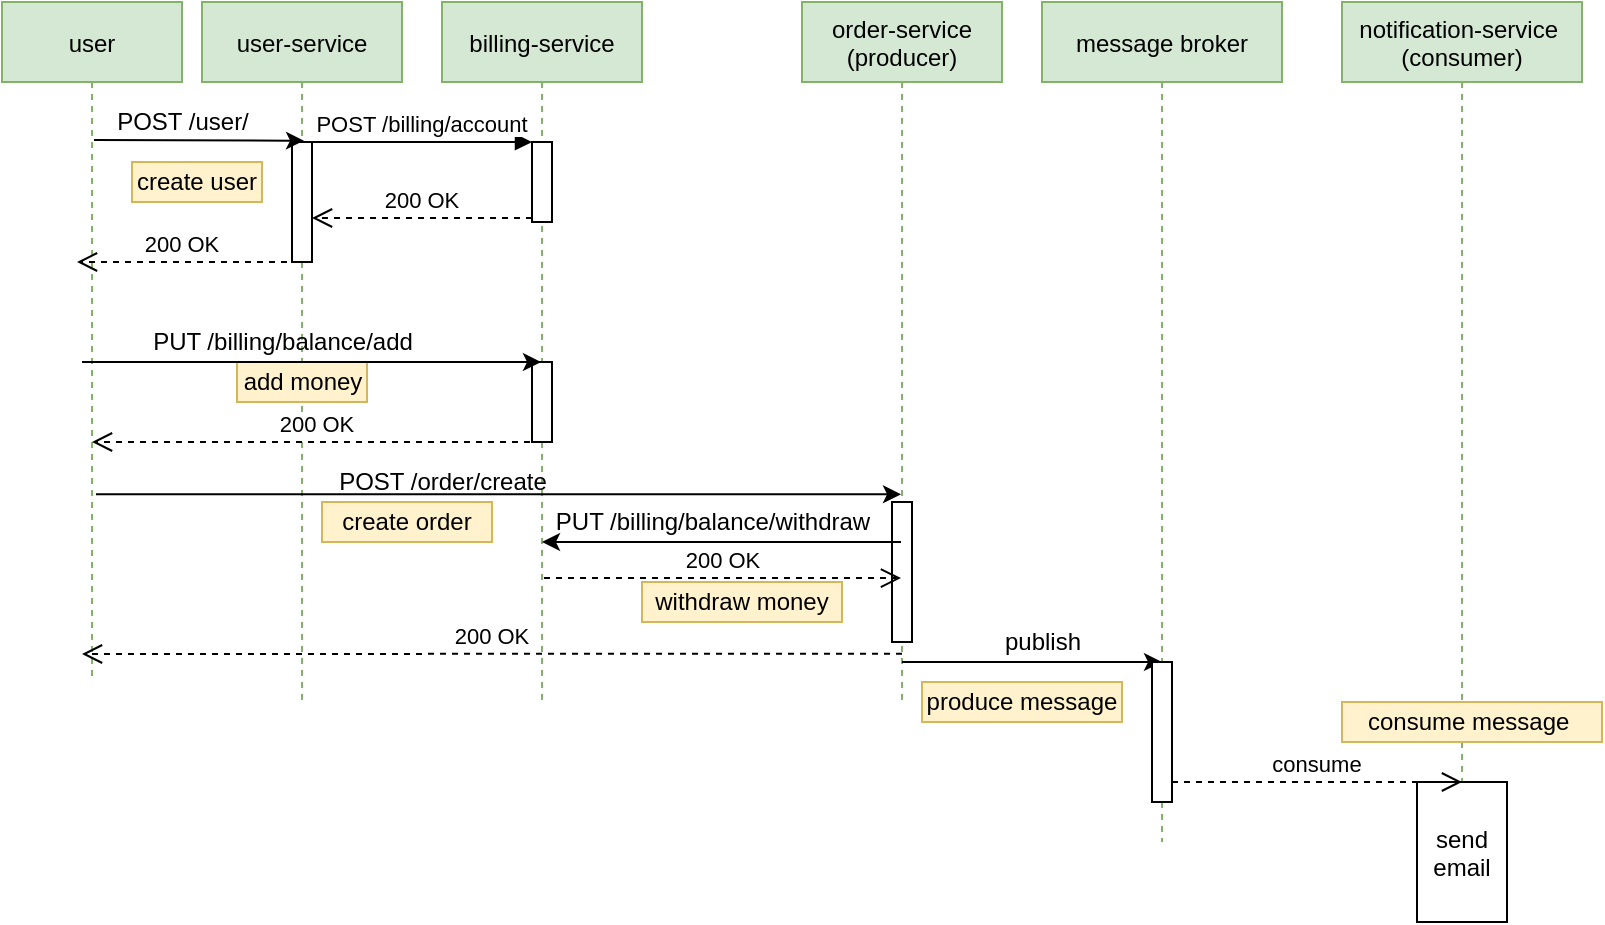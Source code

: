 <mxfile version="13.6.9" type="github">
  <diagram id="kgpKYQtTHZ0yAKxKKP6v" name="Page-1">
    <mxGraphModel dx="786" dy="471" grid="1" gridSize="10" guides="1" tooltips="1" connect="1" arrows="1" fold="1" page="1" pageScale="1" pageWidth="850" pageHeight="1100" math="0" shadow="0">
      <root>
        <mxCell id="0" />
        <mxCell id="1" parent="0" />
        <mxCell id="3nuBFxr9cyL0pnOWT2aG-1" value="user-service" style="shape=umlLifeline;perimeter=lifelinePerimeter;container=1;collapsible=0;recursiveResize=0;rounded=0;shadow=0;strokeWidth=1;fillColor=#d5e8d4;strokeColor=#82b366;" parent="1" vertex="1">
          <mxGeometry x="120" y="80" width="100" height="350" as="geometry" />
        </mxCell>
        <mxCell id="3nuBFxr9cyL0pnOWT2aG-2" value="" style="points=[];perimeter=orthogonalPerimeter;rounded=0;shadow=0;strokeWidth=1;" parent="3nuBFxr9cyL0pnOWT2aG-1" vertex="1">
          <mxGeometry x="45" y="70" width="10" height="60" as="geometry" />
        </mxCell>
        <mxCell id="sQHD7JHmYoL_hReAdypG-44" value="add money" style="text;html=1;strokeColor=#d6b656;fillColor=#fff2cc;align=center;verticalAlign=middle;whiteSpace=wrap;rounded=0;" vertex="1" parent="3nuBFxr9cyL0pnOWT2aG-1">
          <mxGeometry x="17.5" y="180" width="65" height="20" as="geometry" />
        </mxCell>
        <mxCell id="3nuBFxr9cyL0pnOWT2aG-5" value="billing-service" style="shape=umlLifeline;perimeter=lifelinePerimeter;container=1;collapsible=0;recursiveResize=0;rounded=0;shadow=0;strokeWidth=1;fillColor=#d5e8d4;strokeColor=#82b366;" parent="1" vertex="1">
          <mxGeometry x="240" y="80" width="100" height="350" as="geometry" />
        </mxCell>
        <mxCell id="3nuBFxr9cyL0pnOWT2aG-6" value="" style="points=[];perimeter=orthogonalPerimeter;rounded=0;shadow=0;strokeWidth=1;" parent="3nuBFxr9cyL0pnOWT2aG-5" vertex="1">
          <mxGeometry x="45" y="70" width="10" height="40" as="geometry" />
        </mxCell>
        <mxCell id="sQHD7JHmYoL_hReAdypG-18" value="" style="points=[];perimeter=orthogonalPerimeter;rounded=0;shadow=0;strokeWidth=1;" vertex="1" parent="3nuBFxr9cyL0pnOWT2aG-5">
          <mxGeometry x="45" y="180" width="10" height="40" as="geometry" />
        </mxCell>
        <mxCell id="3nuBFxr9cyL0pnOWT2aG-7" value="200 OK" style="verticalAlign=bottom;endArrow=open;dashed=1;endSize=8;exitX=0;exitY=0.95;shadow=0;strokeWidth=1;" parent="1" source="3nuBFxr9cyL0pnOWT2aG-6" target="3nuBFxr9cyL0pnOWT2aG-2" edge="1">
          <mxGeometry relative="1" as="geometry">
            <mxPoint x="275" y="236" as="targetPoint" />
          </mxGeometry>
        </mxCell>
        <mxCell id="3nuBFxr9cyL0pnOWT2aG-8" value="POST /billing/account" style="verticalAlign=bottom;endArrow=block;entryX=0;entryY=0;shadow=0;strokeWidth=1;" parent="1" source="3nuBFxr9cyL0pnOWT2aG-2" target="3nuBFxr9cyL0pnOWT2aG-6" edge="1">
          <mxGeometry relative="1" as="geometry">
            <mxPoint x="275" y="160" as="sourcePoint" />
          </mxGeometry>
        </mxCell>
        <mxCell id="sQHD7JHmYoL_hReAdypG-2" value="notification-service &#xa;(consumer)" style="shape=umlLifeline;perimeter=lifelinePerimeter;container=1;collapsible=0;recursiveResize=0;rounded=0;shadow=0;strokeWidth=1;fillColor=#d5e8d4;strokeColor=#82b366;" vertex="1" parent="1">
          <mxGeometry x="690" y="80" width="120" height="460" as="geometry" />
        </mxCell>
        <mxCell id="sQHD7JHmYoL_hReAdypG-41" value="send&#xa;email" style="points=[];perimeter=orthogonalPerimeter;rounded=0;shadow=0;strokeWidth=1;" vertex="1" parent="sQHD7JHmYoL_hReAdypG-2">
          <mxGeometry x="37.5" y="390" width="45" height="70" as="geometry" />
        </mxCell>
        <mxCell id="sQHD7JHmYoL_hReAdypG-4" value="order-service &#xa;(producer)" style="shape=umlLifeline;perimeter=lifelinePerimeter;container=1;collapsible=0;recursiveResize=0;rounded=0;shadow=0;strokeWidth=1;fillColor=#d5e8d4;strokeColor=#82b366;" vertex="1" parent="1">
          <mxGeometry x="420" y="80" width="100" height="350" as="geometry" />
        </mxCell>
        <mxCell id="sQHD7JHmYoL_hReAdypG-5" value="" style="points=[];perimeter=orthogonalPerimeter;rounded=0;shadow=0;strokeWidth=1;" vertex="1" parent="sQHD7JHmYoL_hReAdypG-4">
          <mxGeometry x="45" y="250" width="10" height="70" as="geometry" />
        </mxCell>
        <mxCell id="sQHD7JHmYoL_hReAdypG-9" value="user" style="shape=umlLifeline;perimeter=lifelinePerimeter;container=1;collapsible=0;recursiveResize=0;rounded=0;shadow=0;strokeWidth=1;fillColor=#d5e8d4;strokeColor=#82b366;" vertex="1" parent="1">
          <mxGeometry x="20" y="80" width="90" height="340" as="geometry" />
        </mxCell>
        <mxCell id="sQHD7JHmYoL_hReAdypG-11" value="" style="endArrow=classic;html=1;exitX=0.511;exitY=0.203;exitDx=0;exitDy=0;exitPerimeter=0;entryX=0.6;entryY=-0.011;entryDx=0;entryDy=0;entryPerimeter=0;" edge="1" parent="1" source="sQHD7JHmYoL_hReAdypG-9" target="3nuBFxr9cyL0pnOWT2aG-2">
          <mxGeometry width="50" height="50" relative="1" as="geometry">
            <mxPoint x="140" y="270" as="sourcePoint" />
            <mxPoint x="140" y="220" as="targetPoint" />
            <Array as="points" />
          </mxGeometry>
        </mxCell>
        <mxCell id="sQHD7JHmYoL_hReAdypG-12" value="POST /user/" style="text;html=1;align=center;verticalAlign=middle;resizable=0;points=[];autosize=1;" vertex="1" parent="1">
          <mxGeometry x="70" y="130" width="80" height="20" as="geometry" />
        </mxCell>
        <mxCell id="sQHD7JHmYoL_hReAdypG-13" value="200 OK" style="verticalAlign=bottom;endArrow=open;dashed=1;endSize=8;exitX=0;exitY=0.95;shadow=0;strokeWidth=1;" edge="1" parent="1">
          <mxGeometry relative="1" as="geometry">
            <mxPoint x="57.5" y="210" as="targetPoint" />
            <mxPoint x="162.5" y="210" as="sourcePoint" />
          </mxGeometry>
        </mxCell>
        <mxCell id="sQHD7JHmYoL_hReAdypG-17" value="" style="endArrow=classic;html=1;exitX=0.51;exitY=0.227;exitDx=0;exitDy=0;exitPerimeter=0;" edge="1" parent="1" target="3nuBFxr9cyL0pnOWT2aG-5">
          <mxGeometry width="50" height="50" relative="1" as="geometry">
            <mxPoint x="60" y="260" as="sourcePoint" />
            <mxPoint x="170" y="261.24" as="targetPoint" />
            <Array as="points" />
          </mxGeometry>
        </mxCell>
        <mxCell id="sQHD7JHmYoL_hReAdypG-19" value="PUT /billing/balance/add" style="text;html=1;align=center;verticalAlign=middle;resizable=0;points=[];autosize=1;" vertex="1" parent="1">
          <mxGeometry x="85" y="240" width="150" height="20" as="geometry" />
        </mxCell>
        <mxCell id="sQHD7JHmYoL_hReAdypG-20" value="200 OK" style="verticalAlign=bottom;endArrow=open;dashed=1;endSize=8;exitX=0;exitY=0.95;shadow=0;strokeWidth=1;" edge="1" parent="1" target="sQHD7JHmYoL_hReAdypG-9">
          <mxGeometry relative="1" as="geometry">
            <mxPoint x="180" y="300" as="targetPoint" />
            <mxPoint x="290" y="300" as="sourcePoint" />
          </mxGeometry>
        </mxCell>
        <mxCell id="sQHD7JHmYoL_hReAdypG-22" value="POST /order/create" style="text;html=1;align=center;verticalAlign=middle;resizable=0;points=[];autosize=1;" vertex="1" parent="1">
          <mxGeometry x="180" y="310" width="120" height="20" as="geometry" />
        </mxCell>
        <mxCell id="sQHD7JHmYoL_hReAdypG-23" value="" style="endArrow=classic;html=1;" edge="1" parent="1" source="sQHD7JHmYoL_hReAdypG-4" target="3nuBFxr9cyL0pnOWT2aG-5">
          <mxGeometry width="50" height="50" relative="1" as="geometry">
            <mxPoint x="440" y="350" as="sourcePoint" />
            <mxPoint x="420" y="220" as="targetPoint" />
            <Array as="points">
              <mxPoint x="430" y="350" />
            </Array>
          </mxGeometry>
        </mxCell>
        <mxCell id="sQHD7JHmYoL_hReAdypG-25" value="200 OK" style="verticalAlign=bottom;endArrow=open;dashed=1;endSize=8;exitX=0.51;exitY=0.823;shadow=0;strokeWidth=1;exitDx=0;exitDy=0;exitPerimeter=0;" edge="1" parent="1" source="3nuBFxr9cyL0pnOWT2aG-5" target="sQHD7JHmYoL_hReAdypG-4">
          <mxGeometry relative="1" as="geometry">
            <mxPoint x="440" y="368" as="targetPoint" />
            <mxPoint x="295" y="370" as="sourcePoint" />
          </mxGeometry>
        </mxCell>
        <mxCell id="sQHD7JHmYoL_hReAdypG-26" value="200 OK" style="verticalAlign=bottom;endArrow=open;dashed=1;endSize=8;exitX=0.5;exitY=0.931;shadow=0;strokeWidth=1;exitDx=0;exitDy=0;exitPerimeter=0;" edge="1" parent="1" source="sQHD7JHmYoL_hReAdypG-4">
          <mxGeometry relative="1" as="geometry">
            <mxPoint x="60" y="406" as="targetPoint" />
            <mxPoint x="450.5" y="380" as="sourcePoint" />
          </mxGeometry>
        </mxCell>
        <mxCell id="sQHD7JHmYoL_hReAdypG-24" value="PUT /billing/balance/withdraw" style="text;html=1;align=center;verticalAlign=middle;resizable=0;points=[];autosize=1;" vertex="1" parent="1">
          <mxGeometry x="290" y="330" width="170" height="20" as="geometry" />
        </mxCell>
        <mxCell id="sQHD7JHmYoL_hReAdypG-27" value="" style="endArrow=classic;html=1;exitX=0.522;exitY=0.724;exitDx=0;exitDy=0;exitPerimeter=0;" edge="1" parent="1" source="sQHD7JHmYoL_hReAdypG-9" target="sQHD7JHmYoL_hReAdypG-4">
          <mxGeometry width="50" height="50" relative="1" as="geometry">
            <mxPoint x="66.98" y="326.16" as="sourcePoint" />
            <mxPoint x="471" y="324.4" as="targetPoint" />
            <Array as="points" />
          </mxGeometry>
        </mxCell>
        <mxCell id="sQHD7JHmYoL_hReAdypG-28" value="" style="endArrow=classic;html=1;exitX=0.522;exitY=0.724;exitDx=0;exitDy=0;exitPerimeter=0;" edge="1" parent="1">
          <mxGeometry width="50" height="50" relative="1" as="geometry">
            <mxPoint x="470" y="410" as="sourcePoint" />
            <mxPoint x="600" y="410" as="targetPoint" />
            <Array as="points">
              <mxPoint x="530" y="410" />
            </Array>
          </mxGeometry>
        </mxCell>
        <mxCell id="sQHD7JHmYoL_hReAdypG-34" value="publish" style="text;html=1;align=center;verticalAlign=middle;resizable=0;points=[];autosize=1;" vertex="1" parent="1">
          <mxGeometry x="515" y="390" width="50" height="20" as="geometry" />
        </mxCell>
        <mxCell id="sQHD7JHmYoL_hReAdypG-35" value="message broker" style="shape=umlLifeline;perimeter=lifelinePerimeter;container=1;collapsible=0;recursiveResize=0;rounded=0;shadow=0;strokeWidth=1;fillColor=#d5e8d4;strokeColor=#82b366;" vertex="1" parent="1">
          <mxGeometry x="540" y="80" width="120" height="420" as="geometry" />
        </mxCell>
        <mxCell id="sQHD7JHmYoL_hReAdypG-37" value="consume" style="verticalAlign=bottom;endArrow=open;dashed=1;endSize=8;exitX=0.51;exitY=0.823;shadow=0;strokeWidth=1;exitDx=0;exitDy=0;exitPerimeter=0;" edge="1" parent="1">
          <mxGeometry relative="1" as="geometry">
            <mxPoint x="750" y="470" as="targetPoint" />
            <mxPoint x="605" y="470.0" as="sourcePoint" />
          </mxGeometry>
        </mxCell>
        <mxCell id="sQHD7JHmYoL_hReAdypG-39" value="" style="points=[];perimeter=orthogonalPerimeter;rounded=0;shadow=0;strokeWidth=1;" vertex="1" parent="1">
          <mxGeometry x="595" y="410" width="10" height="70" as="geometry" />
        </mxCell>
        <mxCell id="sQHD7JHmYoL_hReAdypG-43" value="create user" style="text;html=1;strokeColor=#d6b656;fillColor=#fff2cc;align=center;verticalAlign=middle;whiteSpace=wrap;rounded=0;" vertex="1" parent="1">
          <mxGeometry x="85" y="160" width="65" height="20" as="geometry" />
        </mxCell>
        <mxCell id="sQHD7JHmYoL_hReAdypG-45" value="create order" style="text;html=1;strokeColor=#d6b656;fillColor=#fff2cc;align=center;verticalAlign=middle;whiteSpace=wrap;rounded=0;" vertex="1" parent="1">
          <mxGeometry x="180" y="330" width="85" height="20" as="geometry" />
        </mxCell>
        <mxCell id="sQHD7JHmYoL_hReAdypG-46" value="withdraw money" style="text;html=1;strokeColor=#d6b656;fillColor=#fff2cc;align=center;verticalAlign=middle;whiteSpace=wrap;rounded=0;" vertex="1" parent="1">
          <mxGeometry x="340" y="370" width="100" height="20" as="geometry" />
        </mxCell>
        <mxCell id="sQHD7JHmYoL_hReAdypG-47" value="produce message" style="text;html=1;strokeColor=#d6b656;fillColor=#fff2cc;align=center;verticalAlign=middle;whiteSpace=wrap;rounded=0;" vertex="1" parent="1">
          <mxGeometry x="480" y="420" width="100" height="20" as="geometry" />
        </mxCell>
        <mxCell id="sQHD7JHmYoL_hReAdypG-48" value="consume message&amp;nbsp;" style="text;html=1;strokeColor=#d6b656;fillColor=#fff2cc;align=center;verticalAlign=middle;whiteSpace=wrap;rounded=0;" vertex="1" parent="1">
          <mxGeometry x="690" y="430" width="130" height="20" as="geometry" />
        </mxCell>
      </root>
    </mxGraphModel>
  </diagram>
</mxfile>
